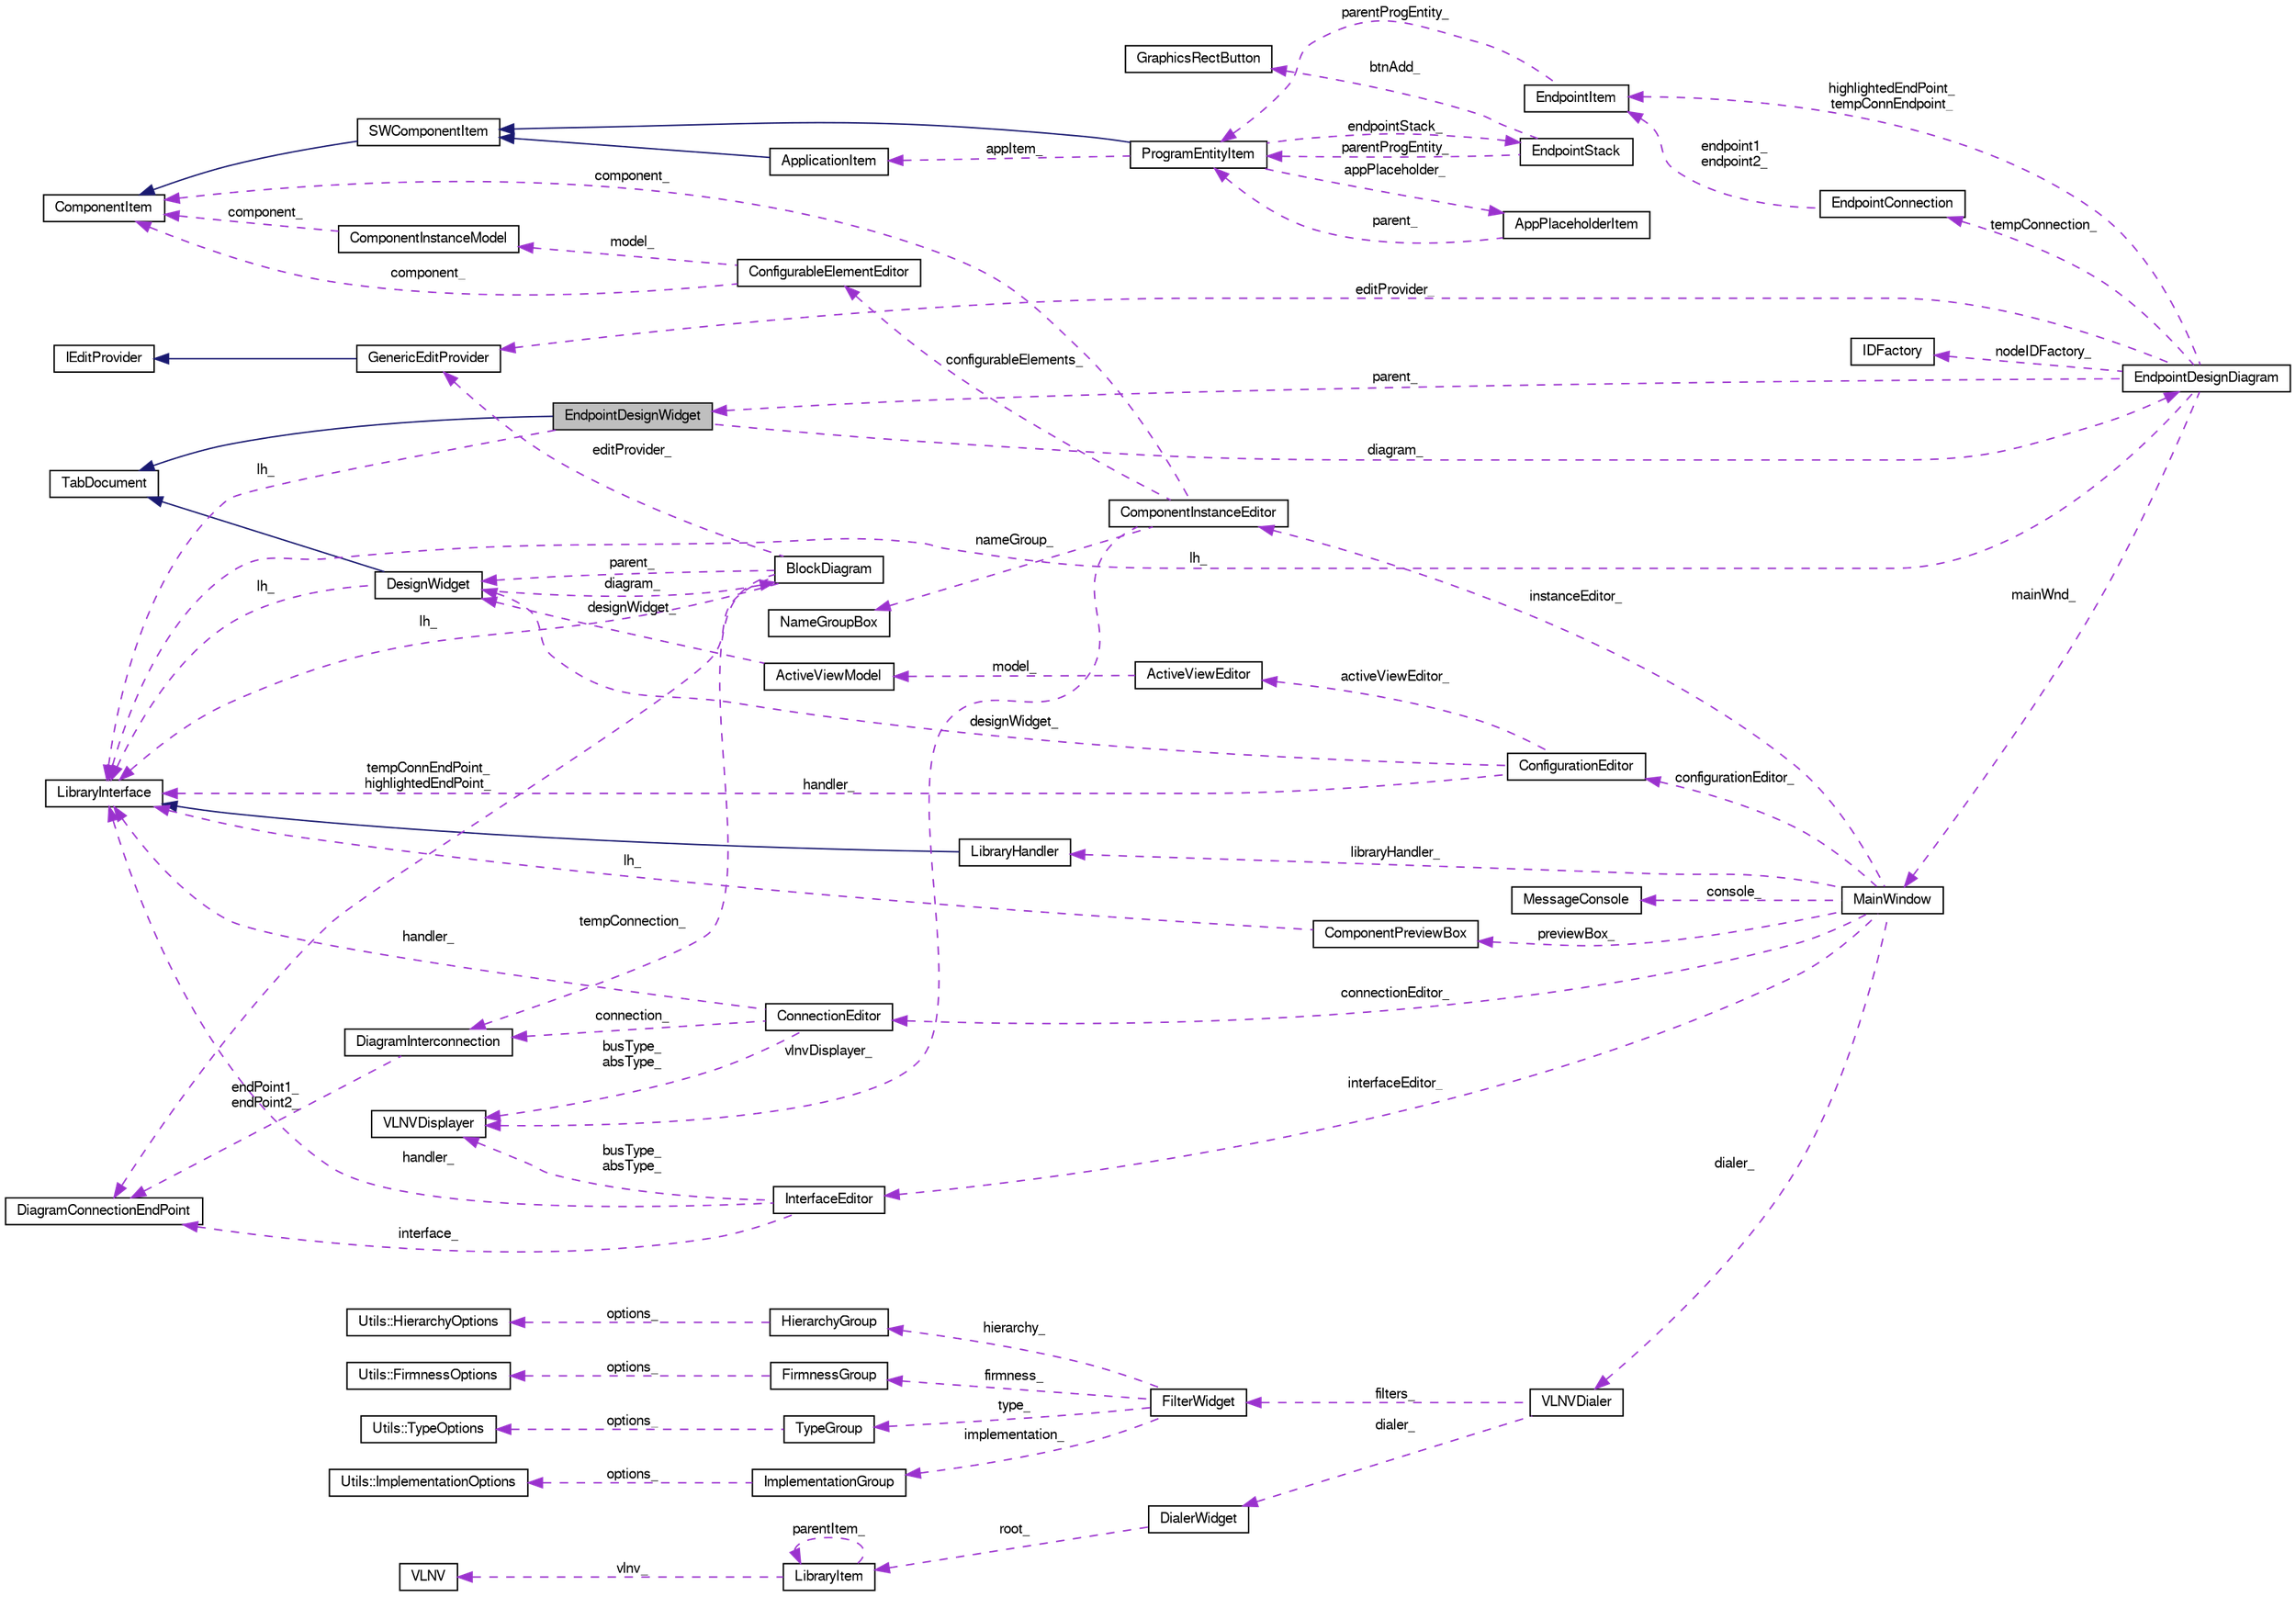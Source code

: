 digraph G
{
  bgcolor="transparent";
  edge [fontname="FreeSans",fontsize=10,labelfontname="FreeSans",labelfontsize=10];
  node [fontname="FreeSans",fontsize=10,shape=record];
  rankdir=LR;
  Node1 [label="EndpointDesignWidget",height=0.2,width=0.4,color="black", fillcolor="grey75", style="filled" fontcolor="black"];
  Node2 -> Node1 [dir=back,color="midnightblue",fontsize=10,style="solid",fontname="FreeSans"];
  Node2 [label="TabDocument",height=0.2,width=0.4,color="black",URL="$class_tab_document.html",tooltip="TabDocument class."];
  Node3 -> Node1 [dir=back,color="darkorchid3",fontsize=10,style="dashed",label="diagram_",fontname="FreeSans"];
  Node3 [label="EndpointDesignDiagram",height=0.2,width=0.4,color="black",URL="$class_endpoint_design_diagram.html",tooltip="EndpointDesignDiagram class."];
  Node4 -> Node3 [dir=back,color="darkorchid3",fontsize=10,style="dashed",label="highlightedEndPoint_\ntempConnEndpoint_",fontname="FreeSans"];
  Node4 [label="EndpointItem",height=0.2,width=0.4,color="black",URL="$class_endpoint_item.html",tooltip="EndpointItem class."];
  Node5 -> Node4 [dir=back,color="darkorchid3",fontsize=10,style="dashed",label="parentProgEntity_",fontname="FreeSans"];
  Node5 [label="ProgramEntityItem",height=0.2,width=0.4,color="black",URL="$class_program_entity_item.html",tooltip="ProgramEntityItem class."];
  Node6 -> Node5 [dir=back,color="midnightblue",fontsize=10,style="solid",fontname="FreeSans"];
  Node6 [label="SWComponentItem",height=0.2,width=0.4,color="black",URL="$class_s_w_component_item.html",tooltip="SWComponentItem class."];
  Node7 -> Node6 [dir=back,color="midnightblue",fontsize=10,style="solid",fontname="FreeSans"];
  Node7 [label="ComponentItem",height=0.2,width=0.4,color="black",URL="$class_component_item.html",tooltip="ComponentItem class."];
  Node8 -> Node5 [dir=back,color="darkorchid3",fontsize=10,style="dashed",label="appItem_",fontname="FreeSans"];
  Node8 [label="ApplicationItem",height=0.2,width=0.4,color="black",URL="$class_application_item.html",tooltip="ApplicationItem class."];
  Node6 -> Node8 [dir=back,color="midnightblue",fontsize=10,style="solid",fontname="FreeSans"];
  Node9 -> Node5 [dir=back,color="darkorchid3",fontsize=10,style="dashed",label="appPlaceholder_",fontname="FreeSans"];
  Node9 [label="AppPlaceholderItem",height=0.2,width=0.4,color="black",URL="$class_app_placeholder_item.html",tooltip="AppPlaceholderItem class."];
  Node5 -> Node9 [dir=back,color="darkorchid3",fontsize=10,style="dashed",label="parent_",fontname="FreeSans"];
  Node10 -> Node5 [dir=back,color="darkorchid3",fontsize=10,style="dashed",label="endpointStack_",fontname="FreeSans"];
  Node10 [label="EndpointStack",height=0.2,width=0.4,color="black",URL="$class_endpoint_stack.html",tooltip="EndpointStack class."];
  Node5 -> Node10 [dir=back,color="darkorchid3",fontsize=10,style="dashed",label="parentProgEntity_",fontname="FreeSans"];
  Node11 -> Node10 [dir=back,color="darkorchid3",fontsize=10,style="dashed",label="btnAdd_",fontname="FreeSans"];
  Node11 [label="GraphicsRectButton",height=0.2,width=0.4,color="black",URL="$class_graphics_rect_button.html",tooltip="GraphicsRectButton class."];
  Node12 -> Node3 [dir=back,color="darkorchid3",fontsize=10,style="dashed",label="nodeIDFactory_",fontname="FreeSans"];
  Node12 [label="IDFactory",height=0.2,width=0.4,color="black",URL="$class_i_d_factory.html",tooltip="IDFactory class."];
  Node13 -> Node3 [dir=back,color="darkorchid3",fontsize=10,style="dashed",label="lh_",fontname="FreeSans"];
  Node13 [label="LibraryInterface",height=0.2,width=0.4,color="black",URL="$class_library_interface.html",tooltip="LibraryInterface defines an interface to operate the IP-Xact-library."];
  Node14 -> Node3 [dir=back,color="darkorchid3",fontsize=10,style="dashed",label="tempConnection_",fontname="FreeSans"];
  Node14 [label="EndpointConnection",height=0.2,width=0.4,color="black",URL="$class_endpoint_connection.html",tooltip="EndpointConnection class."];
  Node4 -> Node14 [dir=back,color="darkorchid3",fontsize=10,style="dashed",label="endpoint1_\nendpoint2_",fontname="FreeSans"];
  Node1 -> Node3 [dir=back,color="darkorchid3",fontsize=10,style="dashed",label="parent_",fontname="FreeSans"];
  Node15 -> Node3 [dir=back,color="darkorchid3",fontsize=10,style="dashed",label="editProvider_",fontname="FreeSans"];
  Node15 [label="GenericEditProvider",height=0.2,width=0.4,color="black",URL="$class_generic_edit_provider.html",tooltip="GenericEditProvider class."];
  Node16 -> Node15 [dir=back,color="midnightblue",fontsize=10,style="solid",fontname="FreeSans"];
  Node16 [label="IEditProvider",height=0.2,width=0.4,color="black",URL="$class_i_edit_provider.html",tooltip="IEditProvider interface."];
  Node17 -> Node3 [dir=back,color="darkorchid3",fontsize=10,style="dashed",label="mainWnd_",fontname="FreeSans"];
  Node17 [label="MainWindow",height=0.2,width=0.4,color="black",URL="$class_main_window.html"];
  Node18 -> Node17 [dir=back,color="darkorchid3",fontsize=10,style="dashed",label="dialer_",fontname="FreeSans"];
  Node18 [label="VLNVDialer",height=0.2,width=0.4,color="black",URL="$class_v_l_n_v_dialer.html",tooltip="VLNVDialer is used to set options that specify what objects to display in library..."];
  Node19 -> Node18 [dir=back,color="darkorchid3",fontsize=10,style="dashed",label="filters_",fontname="FreeSans"];
  Node19 [label="FilterWidget",height=0.2,width=0.4,color="black",URL="$class_filter_widget.html",tooltip="Contains the widgets to set the filter options for VLNVDialer."];
  Node20 -> Node19 [dir=back,color="darkorchid3",fontsize=10,style="dashed",label="implementation_",fontname="FreeSans"];
  Node20 [label="ImplementationGroup",height=0.2,width=0.4,color="black",URL="$class_implementation_group.html",tooltip="Contains check boxes to set the firmness options for VLNVDialer."];
  Node21 -> Node20 [dir=back,color="darkorchid3",fontsize=10,style="dashed",label="options_",fontname="FreeSans"];
  Node21 [label="Utils::ImplementationOptions",height=0.2,width=0.4,color="black",URL="$struct_utils_1_1_implementation_options.html",tooltip="Contains firmness search settings."];
  Node22 -> Node19 [dir=back,color="darkorchid3",fontsize=10,style="dashed",label="hierarchy_",fontname="FreeSans"];
  Node22 [label="HierarchyGroup",height=0.2,width=0.4,color="black",URL="$class_hierarchy_group.html",tooltip="Contains the check boxes to set the hierarchy options for VLNVDialer."];
  Node23 -> Node22 [dir=back,color="darkorchid3",fontsize=10,style="dashed",label="options_",fontname="FreeSans"];
  Node23 [label="Utils::HierarchyOptions",height=0.2,width=0.4,color="black",URL="$struct_utils_1_1_hierarchy_options.html",tooltip="Contains the search settings for hierarchy."];
  Node24 -> Node19 [dir=back,color="darkorchid3",fontsize=10,style="dashed",label="firmness_",fontname="FreeSans"];
  Node24 [label="FirmnessGroup",height=0.2,width=0.4,color="black",URL="$class_firmness_group.html",tooltip="Contains the check boxes to set the re-usability options for VLNVDialer."];
  Node25 -> Node24 [dir=back,color="darkorchid3",fontsize=10,style="dashed",label="options_",fontname="FreeSans"];
  Node25 [label="Utils::FirmnessOptions",height=0.2,width=0.4,color="black",URL="$struct_utils_1_1_firmness_options.html",tooltip="Contains the Re-usability search filters."];
  Node26 -> Node19 [dir=back,color="darkorchid3",fontsize=10,style="dashed",label="type_",fontname="FreeSans"];
  Node26 [label="TypeGroup",height=0.2,width=0.4,color="black",URL="$class_type_group.html",tooltip="Contains the check boxes to set the type options for VLNVDialer."];
  Node27 -> Node26 [dir=back,color="darkorchid3",fontsize=10,style="dashed",label="options_",fontname="FreeSans"];
  Node27 [label="Utils::TypeOptions",height=0.2,width=0.4,color="black",URL="$struct_utils_1_1_type_options.html",tooltip="Contains the search options for document types."];
  Node28 -> Node18 [dir=back,color="darkorchid3",fontsize=10,style="dashed",label="dialer_",fontname="FreeSans"];
  Node28 [label="DialerWidget",height=0.2,width=0.4,color="black",URL="$class_dialer_widget.html",tooltip="Contains the combo boxes to set search settings for vlnv-fields."];
  Node29 -> Node28 [dir=back,color="darkorchid3",fontsize=10,style="dashed",label="root_",fontname="FreeSans"];
  Node29 [label="LibraryItem",height=0.2,width=0.4,color="black",URL="$class_library_item.html",tooltip="LibraryItem class is used to create the hierarchical structure of component library..."];
  Node29 -> Node29 [dir=back,color="darkorchid3",fontsize=10,style="dashed",label="parentItem_",fontname="FreeSans"];
  Node30 -> Node29 [dir=back,color="darkorchid3",fontsize=10,style="dashed",label="vlnv_",fontname="FreeSans"];
  Node30 [label="VLNV",height=0.2,width=0.4,color="black",URL="$class_v_l_n_v.html",tooltip="The class to hold VLNV information of a single IP-XACT document."];
  Node31 -> Node17 [dir=back,color="darkorchid3",fontsize=10,style="dashed",label="configurationEditor_",fontname="FreeSans"];
  Node31 [label="ConfigurationEditor",height=0.2,width=0.4,color="black",URL="$class_configuration_editor.html",tooltip="Editor to edit the design configurations for component."];
  Node32 -> Node31 [dir=back,color="darkorchid3",fontsize=10,style="dashed",label="designWidget_",fontname="FreeSans"];
  Node32 [label="DesignWidget",height=0.2,width=0.4,color="black",URL="$class_design_widget.html",tooltip="DesignWidget is used to edit and view one design."];
  Node2 -> Node32 [dir=back,color="midnightblue",fontsize=10,style="solid",fontname="FreeSans"];
  Node13 -> Node32 [dir=back,color="darkorchid3",fontsize=10,style="dashed",label="lh_",fontname="FreeSans"];
  Node33 -> Node32 [dir=back,color="darkorchid3",fontsize=10,style="dashed",label="diagram_",fontname="FreeSans"];
  Node33 [label="BlockDiagram",height=0.2,width=0.4,color="black",URL="$class_block_diagram.html",tooltip="BlockDiagram is a graphical view to a design."];
  Node32 -> Node33 [dir=back,color="darkorchid3",fontsize=10,style="dashed",label="parent_",fontname="FreeSans"];
  Node34 -> Node33 [dir=back,color="darkorchid3",fontsize=10,style="dashed",label="tempConnection_",fontname="FreeSans"];
  Node34 [label="DiagramInterconnection",height=0.2,width=0.4,color="black",URL="$class_diagram_interconnection.html",tooltip="DiagramInterconnection represents graphically an IP-XACT interconnection."];
  Node35 -> Node34 [dir=back,color="darkorchid3",fontsize=10,style="dashed",label="endPoint1_\nendPoint2_",fontname="FreeSans"];
  Node35 [label="DiagramConnectionEndPoint",height=0.2,width=0.4,color="black",URL="$class_diagram_connection_end_point.html",tooltip="DiagramConnectionEndPoint interface."];
  Node13 -> Node33 [dir=back,color="darkorchid3",fontsize=10,style="dashed",label="lh_",fontname="FreeSans"];
  Node35 -> Node33 [dir=back,color="darkorchid3",fontsize=10,style="dashed",label="tempConnEndPoint_\nhighlightedEndPoint_",fontname="FreeSans"];
  Node15 -> Node33 [dir=back,color="darkorchid3",fontsize=10,style="dashed",label="editProvider_",fontname="FreeSans"];
  Node13 -> Node31 [dir=back,color="darkorchid3",fontsize=10,style="dashed",label="handler_",fontname="FreeSans"];
  Node36 -> Node31 [dir=back,color="darkorchid3",fontsize=10,style="dashed",label="activeViewEditor_",fontname="FreeSans"];
  Node36 [label="ActiveViewEditor",height=0.2,width=0.4,color="black",URL="$class_active_view_editor.html",tooltip="Editor to set the active views for component instances."];
  Node37 -> Node36 [dir=back,color="darkorchid3",fontsize=10,style="dashed",label="model_",fontname="FreeSans"];
  Node37 [label="ActiveViewModel",height=0.2,width=0.4,color="black",URL="$class_active_view_model.html",tooltip="Model that contains the items to set the active views for component instances."];
  Node32 -> Node37 [dir=back,color="darkorchid3",fontsize=10,style="dashed",label="designWidget_",fontname="FreeSans"];
  Node38 -> Node17 [dir=back,color="darkorchid3",fontsize=10,style="dashed",label="instanceEditor_",fontname="FreeSans"];
  Node38 [label="ComponentInstanceEditor",height=0.2,width=0.4,color="black",URL="$class_component_instance_editor.html",tooltip="Editor to edit the details of a component instance within a design."];
  Node7 -> Node38 [dir=back,color="darkorchid3",fontsize=10,style="dashed",label="component_",fontname="FreeSans"];
  Node39 -> Node38 [dir=back,color="darkorchid3",fontsize=10,style="dashed",label="vlnvDisplayer_",fontname="FreeSans"];
  Node39 [label="VLNVDisplayer",height=0.2,width=0.4,color="black",URL="$class_v_l_n_v_displayer.html",tooltip="VLNVDisplayer is a widget to display a vlnv tag in a GUI item."];
  Node40 -> Node38 [dir=back,color="darkorchid3",fontsize=10,style="dashed",label="nameGroup_",fontname="FreeSans"];
  Node40 [label="NameGroupBox",height=0.2,width=0.4,color="black",URL="$class_name_group_box.html",tooltip="NameGroupBox is widget to edit a spirit:nameGroup element in IP-Xact."];
  Node41 -> Node38 [dir=back,color="darkorchid3",fontsize=10,style="dashed",label="configurableElements_",fontname="FreeSans"];
  Node41 [label="ConfigurableElementEditor",height=0.2,width=0.4,color="black",URL="$class_configurable_element_editor.html",tooltip="Editor for configurable elements of a component instance."];
  Node7 -> Node41 [dir=back,color="darkorchid3",fontsize=10,style="dashed",label="component_",fontname="FreeSans"];
  Node42 -> Node41 [dir=back,color="darkorchid3",fontsize=10,style="dashed",label="model_",fontname="FreeSans"];
  Node42 [label="ComponentInstanceModel",height=0.2,width=0.4,color="black",URL="$class_component_instance_model.html",tooltip="Model class to manage the configurable element values being edited."];
  Node7 -> Node42 [dir=back,color="darkorchid3",fontsize=10,style="dashed",label="component_",fontname="FreeSans"];
  Node43 -> Node17 [dir=back,color="darkorchid3",fontsize=10,style="dashed",label="connectionEditor_",fontname="FreeSans"];
  Node43 [label="ConnectionEditor",height=0.2,width=0.4,color="black",URL="$class_connection_editor.html",tooltip="Editor to display/edit details of a connection."];
  Node13 -> Node43 [dir=back,color="darkorchid3",fontsize=10,style="dashed",label="handler_",fontname="FreeSans"];
  Node34 -> Node43 [dir=back,color="darkorchid3",fontsize=10,style="dashed",label="connection_",fontname="FreeSans"];
  Node39 -> Node43 [dir=back,color="darkorchid3",fontsize=10,style="dashed",label="busType_\nabsType_",fontname="FreeSans"];
  Node44 -> Node17 [dir=back,color="darkorchid3",fontsize=10,style="dashed",label="libraryHandler_",fontname="FreeSans"];
  Node44 [label="LibraryHandler",height=0.2,width=0.4,color="black",URL="$class_library_handler.html",tooltip="LibraryHandler is the class that implements the services to manage library."];
  Node13 -> Node44 [dir=back,color="midnightblue",fontsize=10,style="solid",fontname="FreeSans"];
  Node45 -> Node17 [dir=back,color="darkorchid3",fontsize=10,style="dashed",label="interfaceEditor_",fontname="FreeSans"];
  Node45 [label="InterfaceEditor",height=0.2,width=0.4,color="black",URL="$class_interface_editor.html",tooltip="Editor to display/edit the details of a bus interface."];
  Node13 -> Node45 [dir=back,color="darkorchid3",fontsize=10,style="dashed",label="handler_",fontname="FreeSans"];
  Node39 -> Node45 [dir=back,color="darkorchid3",fontsize=10,style="dashed",label="busType_\nabsType_",fontname="FreeSans"];
  Node35 -> Node45 [dir=back,color="darkorchid3",fontsize=10,style="dashed",label="interface_",fontname="FreeSans"];
  Node46 -> Node17 [dir=back,color="darkorchid3",fontsize=10,style="dashed",label="previewBox_",fontname="FreeSans"];
  Node46 [label="ComponentPreviewBox",height=0.2,width=0.4,color="black",URL="$class_component_preview_box.html",tooltip="ComponentPreviewBox class."];
  Node13 -> Node46 [dir=back,color="darkorchid3",fontsize=10,style="dashed",label="lh_",fontname="FreeSans"];
  Node47 -> Node17 [dir=back,color="darkorchid3",fontsize=10,style="dashed",label="console_",fontname="FreeSans"];
  Node47 [label="MessageConsole",height=0.2,width=0.4,color="black",URL="$class_message_console.html",tooltip="This widget is used to print event information to the user."];
  Node13 -> Node1 [dir=back,color="darkorchid3",fontsize=10,style="dashed",label="lh_",fontname="FreeSans"];
}
